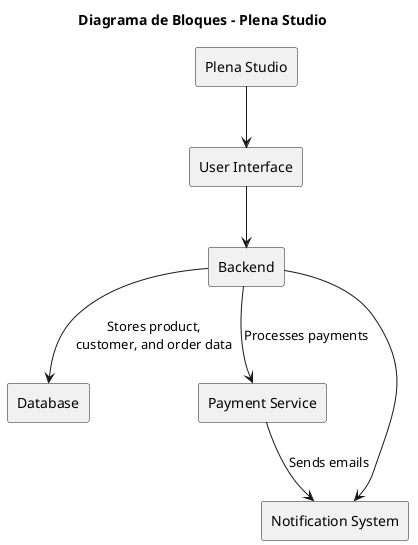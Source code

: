 @startuml
title Diagrama de Bloques – Plena Studio

rectangle "Plena Studio" as PlenaStudio
rectangle "User Interface" as UI
rectangle "Backend" as Backend
rectangle "Database" as Database
rectangle "Payment Service" as PaymentService
rectangle "Notification System" as NotificationSystem

PlenaStudio --> UI
UI --> Backend
Backend --> Database : Stores product,\ncustomer, and order data
Backend --> PaymentService : Processes payments
Backend --> NotificationSystem
PaymentService --> NotificationSystem : Sends emails

@enduml